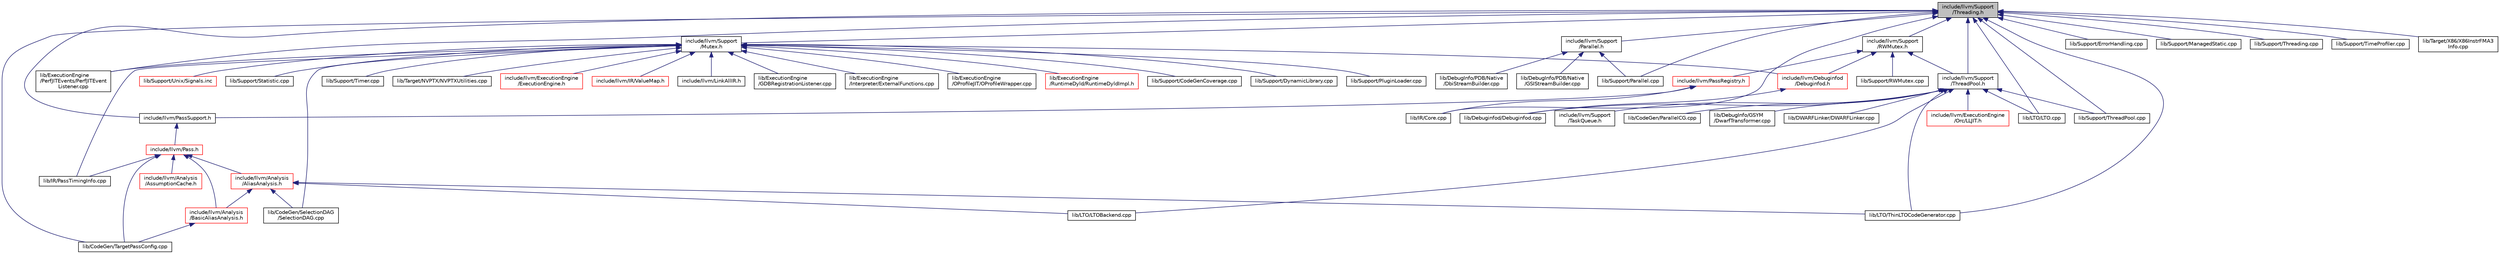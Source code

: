 digraph "include/llvm/Support/Threading.h"
{
 // LATEX_PDF_SIZE
  bgcolor="transparent";
  edge [fontname="Helvetica",fontsize="10",labelfontname="Helvetica",labelfontsize="10"];
  node [fontname="Helvetica",fontsize="10",shape=record];
  Node1 [label="include/llvm/Support\l/Threading.h",height=0.2,width=0.4,color="black", fillcolor="grey75", style="filled", fontcolor="black",tooltip=" "];
  Node1 -> Node2 [dir="back",color="midnightblue",fontsize="10",style="solid",fontname="Helvetica"];
  Node2 [label="include/llvm/PassSupport.h",height=0.2,width=0.4,color="black",URL="$PassSupport_8h.html",tooltip=" "];
  Node2 -> Node3 [dir="back",color="midnightblue",fontsize="10",style="solid",fontname="Helvetica"];
  Node3 [label="include/llvm/Pass.h",height=0.2,width=0.4,color="red",URL="$Pass_8h.html",tooltip=" "];
  Node3 -> Node4 [dir="back",color="midnightblue",fontsize="10",style="solid",fontname="Helvetica"];
  Node4 [label="include/llvm/Analysis\l/AliasAnalysis.h",height=0.2,width=0.4,color="red",URL="$AliasAnalysis_8h.html",tooltip=" "];
  Node4 -> Node5 [dir="back",color="midnightblue",fontsize="10",style="solid",fontname="Helvetica"];
  Node5 [label="include/llvm/Analysis\l/BasicAliasAnalysis.h",height=0.2,width=0.4,color="red",URL="$BasicAliasAnalysis_8h.html",tooltip=" "];
  Node5 -> Node12 [dir="back",color="midnightblue",fontsize="10",style="solid",fontname="Helvetica"];
  Node12 [label="lib/CodeGen/TargetPassConfig.cpp",height=0.2,width=0.4,color="black",URL="$TargetPassConfig_8cpp.html",tooltip=" "];
  Node4 -> Node163 [dir="back",color="midnightblue",fontsize="10",style="solid",fontname="Helvetica"];
  Node163 [label="lib/CodeGen/SelectionDAG\l/SelectionDAG.cpp",height=0.2,width=0.4,color="black",URL="$SelectionDAG_8cpp.html",tooltip=" "];
  Node4 -> Node128 [dir="back",color="midnightblue",fontsize="10",style="solid",fontname="Helvetica"];
  Node128 [label="lib/LTO/LTOBackend.cpp",height=0.2,width=0.4,color="black",URL="$LTOBackend_8cpp.html",tooltip=" "];
  Node4 -> Node125 [dir="back",color="midnightblue",fontsize="10",style="solid",fontname="Helvetica"];
  Node125 [label="lib/LTO/ThinLTOCodeGenerator.cpp",height=0.2,width=0.4,color="black",URL="$ThinLTOCodeGenerator_8cpp.html",tooltip=" "];
  Node3 -> Node207 [dir="back",color="midnightblue",fontsize="10",style="solid",fontname="Helvetica"];
  Node207 [label="include/llvm/Analysis\l/AssumptionCache.h",height=0.2,width=0.4,color="red",URL="$AssumptionCache_8h.html",tooltip=" "];
  Node3 -> Node5 [dir="back",color="midnightblue",fontsize="10",style="solid",fontname="Helvetica"];
  Node3 -> Node12 [dir="back",color="midnightblue",fontsize="10",style="solid",fontname="Helvetica"];
  Node3 -> Node1674 [dir="back",color="midnightblue",fontsize="10",style="solid",fontname="Helvetica"];
  Node1674 [label="lib/IR/PassTimingInfo.cpp",height=0.2,width=0.4,color="black",URL="$PassTimingInfo_8cpp.html",tooltip=" "];
  Node1 -> Node1746 [dir="back",color="midnightblue",fontsize="10",style="solid",fontname="Helvetica"];
  Node1746 [label="include/llvm/Support\l/Mutex.h",height=0.2,width=0.4,color="black",URL="$Mutex_8h.html",tooltip=" "];
  Node1746 -> Node1747 [dir="back",color="midnightblue",fontsize="10",style="solid",fontname="Helvetica"];
  Node1747 [label="include/llvm/Debuginfod\l/Debuginfod.h",height=0.2,width=0.4,color="red",URL="$Debuginfod_8h.html",tooltip=" "];
  Node1747 -> Node1750 [dir="back",color="midnightblue",fontsize="10",style="solid",fontname="Helvetica"];
  Node1750 [label="lib/Debuginfod/Debuginfod.cpp",height=0.2,width=0.4,color="black",URL="$Debuginfod_8cpp.html",tooltip=" "];
  Node1746 -> Node1751 [dir="back",color="midnightblue",fontsize="10",style="solid",fontname="Helvetica"];
  Node1751 [label="include/llvm/ExecutionEngine\l/ExecutionEngine.h",height=0.2,width=0.4,color="red",URL="$ExecutionEngine_2ExecutionEngine_8h.html",tooltip=" "];
  Node1746 -> Node1763 [dir="back",color="midnightblue",fontsize="10",style="solid",fontname="Helvetica"];
  Node1763 [label="include/llvm/IR/ValueMap.h",height=0.2,width=0.4,color="red",URL="$ValueMap_8h.html",tooltip=" "];
  Node1746 -> Node2050 [dir="back",color="midnightblue",fontsize="10",style="solid",fontname="Helvetica"];
  Node2050 [label="include/llvm/LinkAllIR.h",height=0.2,width=0.4,color="black",URL="$LinkAllIR_8h.html",tooltip=" "];
  Node1746 -> Node163 [dir="back",color="midnightblue",fontsize="10",style="solid",fontname="Helvetica"];
  Node1746 -> Node2051 [dir="back",color="midnightblue",fontsize="10",style="solid",fontname="Helvetica"];
  Node2051 [label="lib/ExecutionEngine\l/GDBRegistrationListener.cpp",height=0.2,width=0.4,color="black",URL="$GDBRegistrationListener_8cpp.html",tooltip=" "];
  Node1746 -> Node1759 [dir="back",color="midnightblue",fontsize="10",style="solid",fontname="Helvetica"];
  Node1759 [label="lib/ExecutionEngine\l/Interpreter/ExternalFunctions.cpp",height=0.2,width=0.4,color="black",URL="$ExternalFunctions_8cpp.html",tooltip=" "];
  Node1746 -> Node2052 [dir="back",color="midnightblue",fontsize="10",style="solid",fontname="Helvetica"];
  Node2052 [label="lib/ExecutionEngine\l/OProfileJIT/OProfileWrapper.cpp",height=0.2,width=0.4,color="black",URL="$OProfileWrapper_8cpp.html",tooltip=" "];
  Node1746 -> Node2053 [dir="back",color="midnightblue",fontsize="10",style="solid",fontname="Helvetica"];
  Node2053 [label="lib/ExecutionEngine\l/PerfJITEvents/PerfJITEvent\lListener.cpp",height=0.2,width=0.4,color="black",URL="$PerfJITEventListener_8cpp.html",tooltip=" "];
  Node1746 -> Node2054 [dir="back",color="midnightblue",fontsize="10",style="solid",fontname="Helvetica"];
  Node2054 [label="lib/ExecutionEngine\l/RuntimeDyld/RuntimeDyldImpl.h",height=0.2,width=0.4,color="red",URL="$RuntimeDyldImpl_8h.html",tooltip=" "];
  Node1746 -> Node1674 [dir="back",color="midnightblue",fontsize="10",style="solid",fontname="Helvetica"];
  Node1746 -> Node2074 [dir="back",color="midnightblue",fontsize="10",style="solid",fontname="Helvetica"];
  Node2074 [label="lib/Support/CodeGenCoverage.cpp",height=0.2,width=0.4,color="black",URL="$CodeGenCoverage_8cpp.html",tooltip=" "];
  Node1746 -> Node2075 [dir="back",color="midnightblue",fontsize="10",style="solid",fontname="Helvetica"];
  Node2075 [label="lib/Support/DynamicLibrary.cpp",height=0.2,width=0.4,color="black",URL="$DynamicLibrary_8cpp.html",tooltip=" "];
  Node1746 -> Node2076 [dir="back",color="midnightblue",fontsize="10",style="solid",fontname="Helvetica"];
  Node2076 [label="lib/Support/PluginLoader.cpp",height=0.2,width=0.4,color="black",URL="$PluginLoader_8cpp.html",tooltip=" "];
  Node1746 -> Node2077 [dir="back",color="midnightblue",fontsize="10",style="solid",fontname="Helvetica"];
  Node2077 [label="lib/Support/Unix/Signals.inc",height=0.2,width=0.4,color="red",URL="$Unix_2Signals_8inc.html",tooltip=" "];
  Node1746 -> Node2079 [dir="back",color="midnightblue",fontsize="10",style="solid",fontname="Helvetica"];
  Node2079 [label="lib/Support/Statistic.cpp",height=0.2,width=0.4,color="black",URL="$Statistic_8cpp.html",tooltip=" "];
  Node1746 -> Node2080 [dir="back",color="midnightblue",fontsize="10",style="solid",fontname="Helvetica"];
  Node2080 [label="lib/Support/Timer.cpp",height=0.2,width=0.4,color="black",URL="$Timer_8cpp.html",tooltip=" "];
  Node1746 -> Node1370 [dir="back",color="midnightblue",fontsize="10",style="solid",fontname="Helvetica"];
  Node1370 [label="lib/Target/NVPTX/NVPTXUtilities.cpp",height=0.2,width=0.4,color="black",URL="$NVPTXUtilities_8cpp.html",tooltip=" "];
  Node1 -> Node2081 [dir="back",color="midnightblue",fontsize="10",style="solid",fontname="Helvetica"];
  Node2081 [label="include/llvm/Support\l/Parallel.h",height=0.2,width=0.4,color="black",URL="$Parallel_8h.html",tooltip=" "];
  Node2081 -> Node2082 [dir="back",color="midnightblue",fontsize="10",style="solid",fontname="Helvetica"];
  Node2082 [label="lib/DebugInfo/PDB/Native\l/DbiStreamBuilder.cpp",height=0.2,width=0.4,color="black",URL="$DbiStreamBuilder_8cpp.html",tooltip=" "];
  Node2081 -> Node2083 [dir="back",color="midnightblue",fontsize="10",style="solid",fontname="Helvetica"];
  Node2083 [label="lib/DebugInfo/PDB/Native\l/GSIStreamBuilder.cpp",height=0.2,width=0.4,color="black",URL="$GSIStreamBuilder_8cpp.html",tooltip=" "];
  Node2081 -> Node2084 [dir="back",color="midnightblue",fontsize="10",style="solid",fontname="Helvetica"];
  Node2084 [label="lib/Support/Parallel.cpp",height=0.2,width=0.4,color="black",URL="$Parallel_8cpp.html",tooltip=" "];
  Node1 -> Node2085 [dir="back",color="midnightblue",fontsize="10",style="solid",fontname="Helvetica"];
  Node2085 [label="include/llvm/Support\l/RWMutex.h",height=0.2,width=0.4,color="black",URL="$RWMutex_8h.html",tooltip=" "];
  Node2085 -> Node1747 [dir="back",color="midnightblue",fontsize="10",style="solid",fontname="Helvetica"];
  Node2085 -> Node2086 [dir="back",color="midnightblue",fontsize="10",style="solid",fontname="Helvetica"];
  Node2086 [label="include/llvm/PassRegistry.h",height=0.2,width=0.4,color="red",URL="$PassRegistry_8h.html",tooltip=" "];
  Node2086 -> Node2 [dir="back",color="midnightblue",fontsize="10",style="solid",fontname="Helvetica"];
  Node2086 -> Node2089 [dir="back",color="midnightblue",fontsize="10",style="solid",fontname="Helvetica"];
  Node2089 [label="lib/IR/Core.cpp",height=0.2,width=0.4,color="black",URL="$IR_2Core_8cpp.html",tooltip=" "];
  Node2085 -> Node2095 [dir="back",color="midnightblue",fontsize="10",style="solid",fontname="Helvetica"];
  Node2095 [label="include/llvm/Support\l/ThreadPool.h",height=0.2,width=0.4,color="black",URL="$ThreadPool_8h.html",tooltip=" "];
  Node2095 -> Node2038 [dir="back",color="midnightblue",fontsize="10",style="solid",fontname="Helvetica"];
  Node2038 [label="include/llvm/ExecutionEngine\l/Orc/LLJIT.h",height=0.2,width=0.4,color="red",URL="$ExecutionEngine_2Orc_2LLJIT_8h.html",tooltip=" "];
  Node2095 -> Node2096 [dir="back",color="midnightblue",fontsize="10",style="solid",fontname="Helvetica"];
  Node2096 [label="include/llvm/Support\l/TaskQueue.h",height=0.2,width=0.4,color="black",URL="$TaskQueue_8h.html",tooltip=" "];
  Node2095 -> Node2097 [dir="back",color="midnightblue",fontsize="10",style="solid",fontname="Helvetica"];
  Node2097 [label="lib/CodeGen/ParallelCG.cpp",height=0.2,width=0.4,color="black",URL="$ParallelCG_8cpp.html",tooltip=" "];
  Node2095 -> Node2098 [dir="back",color="midnightblue",fontsize="10",style="solid",fontname="Helvetica"];
  Node2098 [label="lib/DebugInfo/GSYM\l/DwarfTransformer.cpp",height=0.2,width=0.4,color="black",URL="$DwarfTransformer_8cpp.html",tooltip=" "];
  Node2095 -> Node1750 [dir="back",color="midnightblue",fontsize="10",style="solid",fontname="Helvetica"];
  Node2095 -> Node2099 [dir="back",color="midnightblue",fontsize="10",style="solid",fontname="Helvetica"];
  Node2099 [label="lib/DWARFLinker/DWARFLinker.cpp",height=0.2,width=0.4,color="black",URL="$DWARFLinker_8cpp.html",tooltip=" "];
  Node2095 -> Node127 [dir="back",color="midnightblue",fontsize="10",style="solid",fontname="Helvetica"];
  Node127 [label="lib/LTO/LTO.cpp",height=0.2,width=0.4,color="black",URL="$LTO_8cpp.html",tooltip=" "];
  Node2095 -> Node128 [dir="back",color="midnightblue",fontsize="10",style="solid",fontname="Helvetica"];
  Node2095 -> Node125 [dir="back",color="midnightblue",fontsize="10",style="solid",fontname="Helvetica"];
  Node2095 -> Node2100 [dir="back",color="midnightblue",fontsize="10",style="solid",fontname="Helvetica"];
  Node2100 [label="lib/Support/ThreadPool.cpp",height=0.2,width=0.4,color="black",URL="$ThreadPool_8cpp.html",tooltip=" "];
  Node2085 -> Node2101 [dir="back",color="midnightblue",fontsize="10",style="solid",fontname="Helvetica"];
  Node2101 [label="lib/Support/RWMutex.cpp",height=0.2,width=0.4,color="black",URL="$RWMutex_8cpp.html",tooltip=" "];
  Node1 -> Node2095 [dir="back",color="midnightblue",fontsize="10",style="solid",fontname="Helvetica"];
  Node1 -> Node12 [dir="back",color="midnightblue",fontsize="10",style="solid",fontname="Helvetica"];
  Node1 -> Node2053 [dir="back",color="midnightblue",fontsize="10",style="solid",fontname="Helvetica"];
  Node1 -> Node2089 [dir="back",color="midnightblue",fontsize="10",style="solid",fontname="Helvetica"];
  Node1 -> Node127 [dir="back",color="midnightblue",fontsize="10",style="solid",fontname="Helvetica"];
  Node1 -> Node125 [dir="back",color="midnightblue",fontsize="10",style="solid",fontname="Helvetica"];
  Node1 -> Node2102 [dir="back",color="midnightblue",fontsize="10",style="solid",fontname="Helvetica"];
  Node2102 [label="lib/Support/ErrorHandling.cpp",height=0.2,width=0.4,color="black",URL="$ErrorHandling_8cpp.html",tooltip=" "];
  Node1 -> Node2103 [dir="back",color="midnightblue",fontsize="10",style="solid",fontname="Helvetica"];
  Node2103 [label="lib/Support/ManagedStatic.cpp",height=0.2,width=0.4,color="black",URL="$ManagedStatic_8cpp.html",tooltip=" "];
  Node1 -> Node2084 [dir="back",color="midnightblue",fontsize="10",style="solid",fontname="Helvetica"];
  Node1 -> Node2104 [dir="back",color="midnightblue",fontsize="10",style="solid",fontname="Helvetica"];
  Node2104 [label="lib/Support/Threading.cpp",height=0.2,width=0.4,color="black",URL="$Threading_8cpp.html",tooltip=" "];
  Node1 -> Node2100 [dir="back",color="midnightblue",fontsize="10",style="solid",fontname="Helvetica"];
  Node1 -> Node2105 [dir="back",color="midnightblue",fontsize="10",style="solid",fontname="Helvetica"];
  Node2105 [label="lib/Support/TimeProfiler.cpp",height=0.2,width=0.4,color="black",URL="$TimeProfiler_8cpp.html",tooltip=" "];
  Node1 -> Node1533 [dir="back",color="midnightblue",fontsize="10",style="solid",fontname="Helvetica"];
  Node1533 [label="lib/Target/X86/X86InstrFMA3\lInfo.cpp",height=0.2,width=0.4,color="black",URL="$X86InstrFMA3Info_8cpp.html",tooltip=" "];
}
